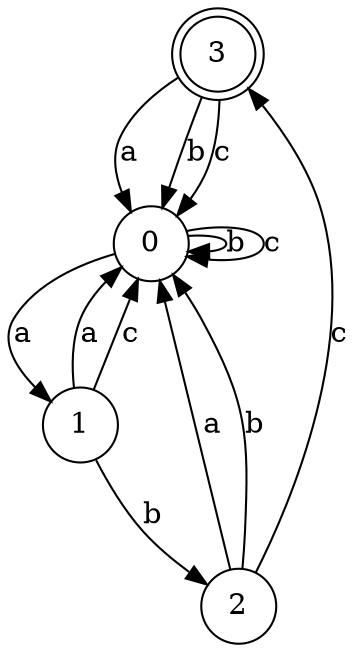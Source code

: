 digraph { 
node [shape = doublecircle]; 3 ;
node [shape = circle]; 
0 -> 1 [ label="a", weigth="0.6"]; 
0 -> 0 [ label="b", weigth="0.6"]; 
0 -> 0 [ label="c", weigth="0.6"]; 
1 -> 2 [ label="b", weigth="0.6"]; 
1 -> 0 [ label="a", weigth="0.6"]; 
1 -> 0 [ label="c", weigth="0.6"]; 
2 -> 3 [ label="c", weigth="0.6"]; 
2 -> 0 [ label="a", weigth="0.6"]; 
2 -> 0 [ label="b", weigth="0.6"]; 
3 -> 0 [ label="a", weigth="0.6"]; 
3 -> 0 [ label="b", weigth="0.6"]; 
3 -> 0 [ label="c", weigth="0.6"]; 
}